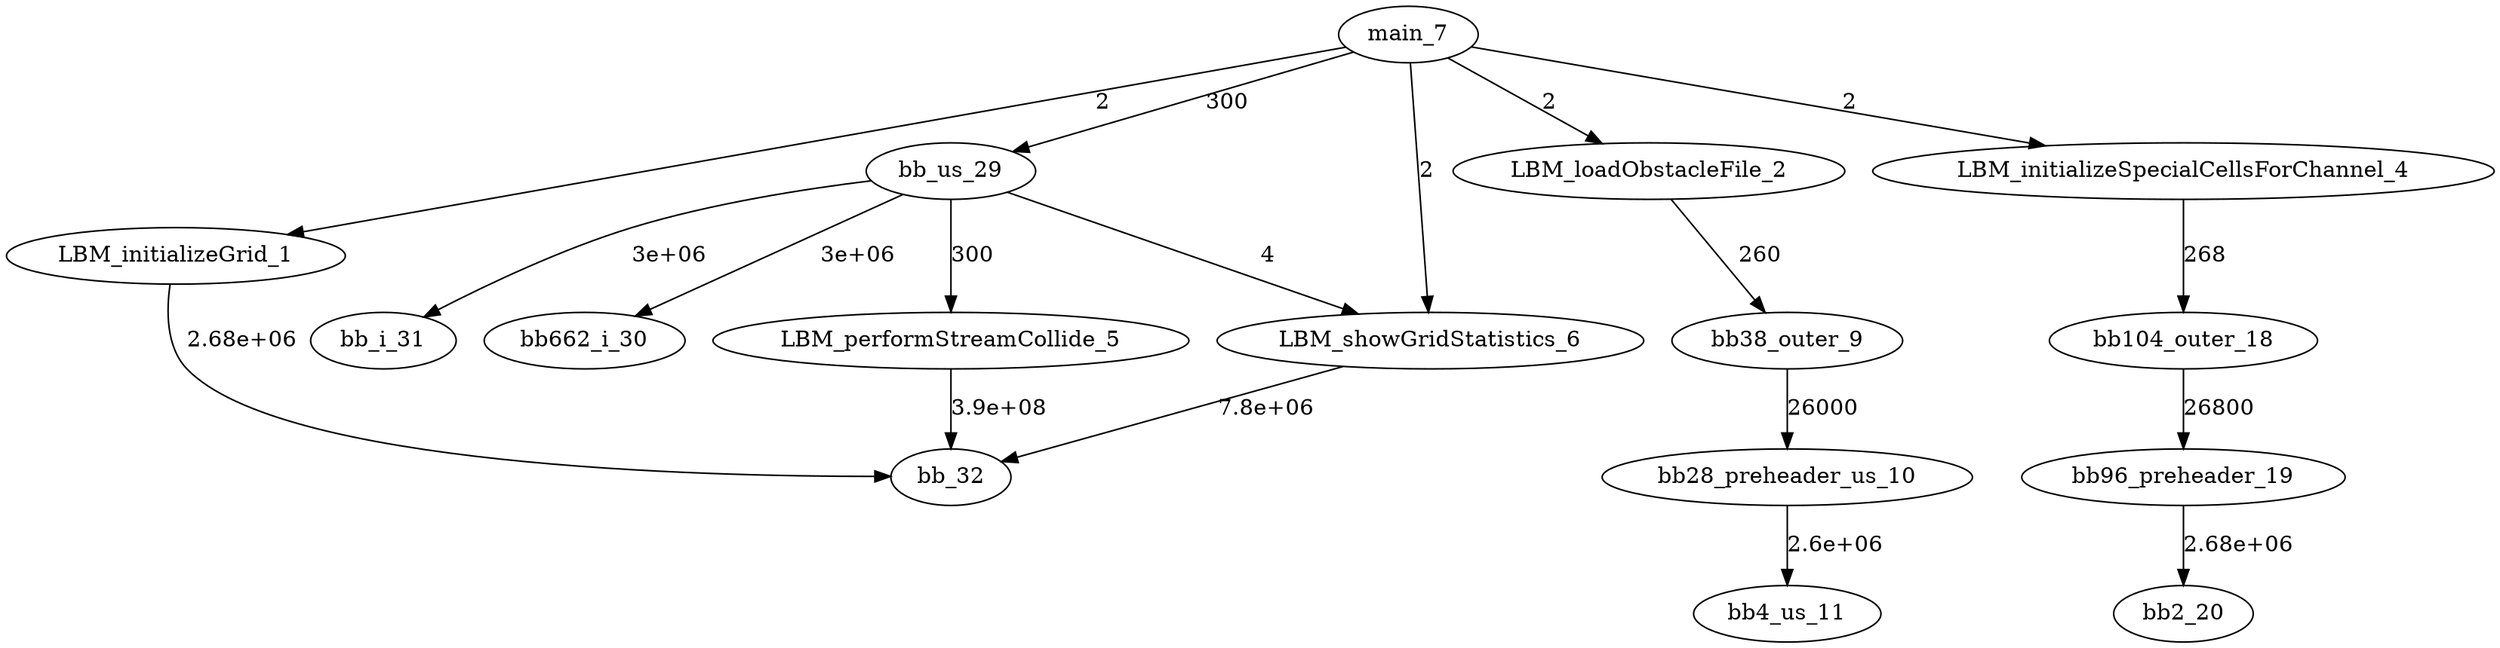digraph G {
LBM_initializeGrid_1->bb_32 [label="2.68e+06"]
LBM_loadObstacleFile_2->bb38_outer_9 [label="260"]
bb38_outer_9->bb28_preheader_us_10 [label="26000"]
bb28_preheader_us_10->bb4_us_11 [label="2.6e+06"]
LBM_initializeSpecialCellsForChannel_4->bb104_outer_18 [label="268"]
bb104_outer_18->bb96_preheader_19 [label="26800"]
bb96_preheader_19->bb2_20 [label="2.68e+06"]
LBM_performStreamCollide_5->bb_32 [label="3.9e+08"]
LBM_showGridStatistics_6->bb_32 [label="7.8e+06"]
main_7->LBM_showGridStatistics_6 [label="2"]
main_7->bb_us_29 [label="300"]
main_7->LBM_initializeSpecialCellsForChannel_4 [label="2"]
main_7->LBM_loadObstacleFile_2 [label="2"]
main_7->LBM_initializeGrid_1 [label="2"]
bb_us_29->LBM_performStreamCollide_5 [label="300"]
bb_us_29->LBM_showGridStatistics_6 [label="4"]
bb_us_29->bb_i_31 [label="3e+06"]
bb_us_29->bb662_i_30 [label="3e+06"]
}